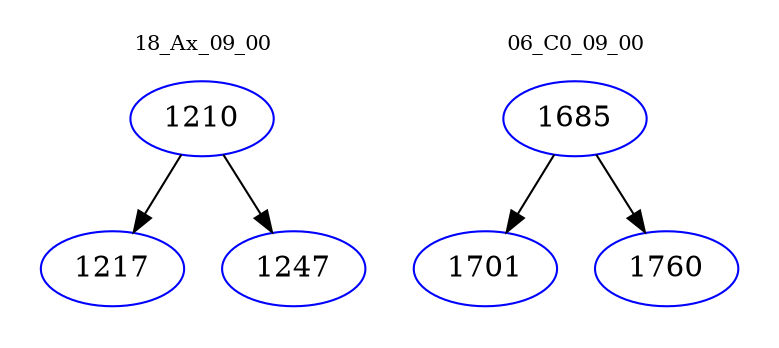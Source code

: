 digraph{
subgraph cluster_0 {
color = white
label = "18_Ax_09_00";
fontsize=10;
T0_1210 [label="1210", color="blue"]
T0_1210 -> T0_1217 [color="black"]
T0_1217 [label="1217", color="blue"]
T0_1210 -> T0_1247 [color="black"]
T0_1247 [label="1247", color="blue"]
}
subgraph cluster_1 {
color = white
label = "06_C0_09_00";
fontsize=10;
T1_1685 [label="1685", color="blue"]
T1_1685 -> T1_1701 [color="black"]
T1_1701 [label="1701", color="blue"]
T1_1685 -> T1_1760 [color="black"]
T1_1760 [label="1760", color="blue"]
}
}

